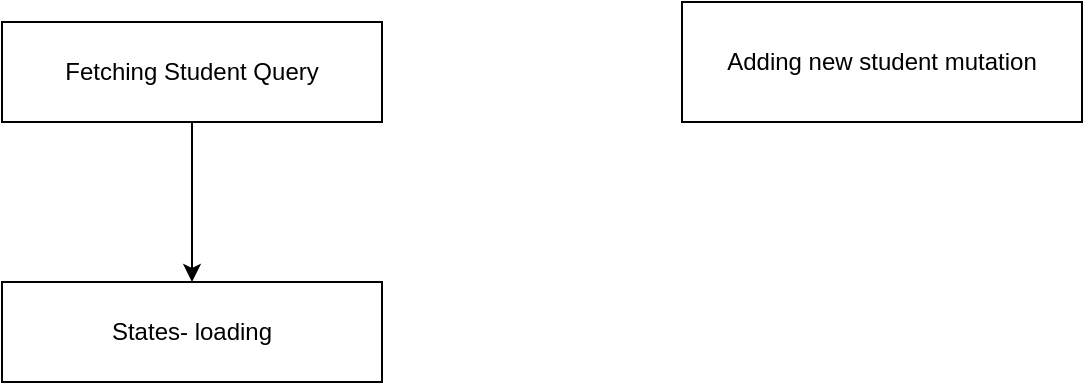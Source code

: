 <mxfile>
    <diagram id="78TPY98OCIcoPbGskgDg" name="Page-1">
        <mxGraphModel dx="983" dy="638" grid="1" gridSize="10" guides="1" tooltips="1" connect="1" arrows="1" fold="1" page="1" pageScale="1" pageWidth="827" pageHeight="1169" math="0" shadow="0">
            <root>
                <mxCell id="0"/>
                <mxCell id="1" parent="0"/>
                <mxCell id="5" value="" style="edgeStyle=none;html=1;" edge="1" parent="1" source="2" target="4">
                    <mxGeometry relative="1" as="geometry"/>
                </mxCell>
                <mxCell id="2" value="Fetching Student Query" style="rounded=0;whiteSpace=wrap;html=1;" vertex="1" parent="1">
                    <mxGeometry x="140" y="120" width="190" height="50" as="geometry"/>
                </mxCell>
                <mxCell id="3" value="Adding new student mutation" style="rounded=0;whiteSpace=wrap;html=1;" vertex="1" parent="1">
                    <mxGeometry x="480" y="110" width="200" height="60" as="geometry"/>
                </mxCell>
                <mxCell id="4" value="States- loading" style="rounded=0;whiteSpace=wrap;html=1;" vertex="1" parent="1">
                    <mxGeometry x="140" y="250" width="190" height="50" as="geometry"/>
                </mxCell>
            </root>
        </mxGraphModel>
    </diagram>
</mxfile>